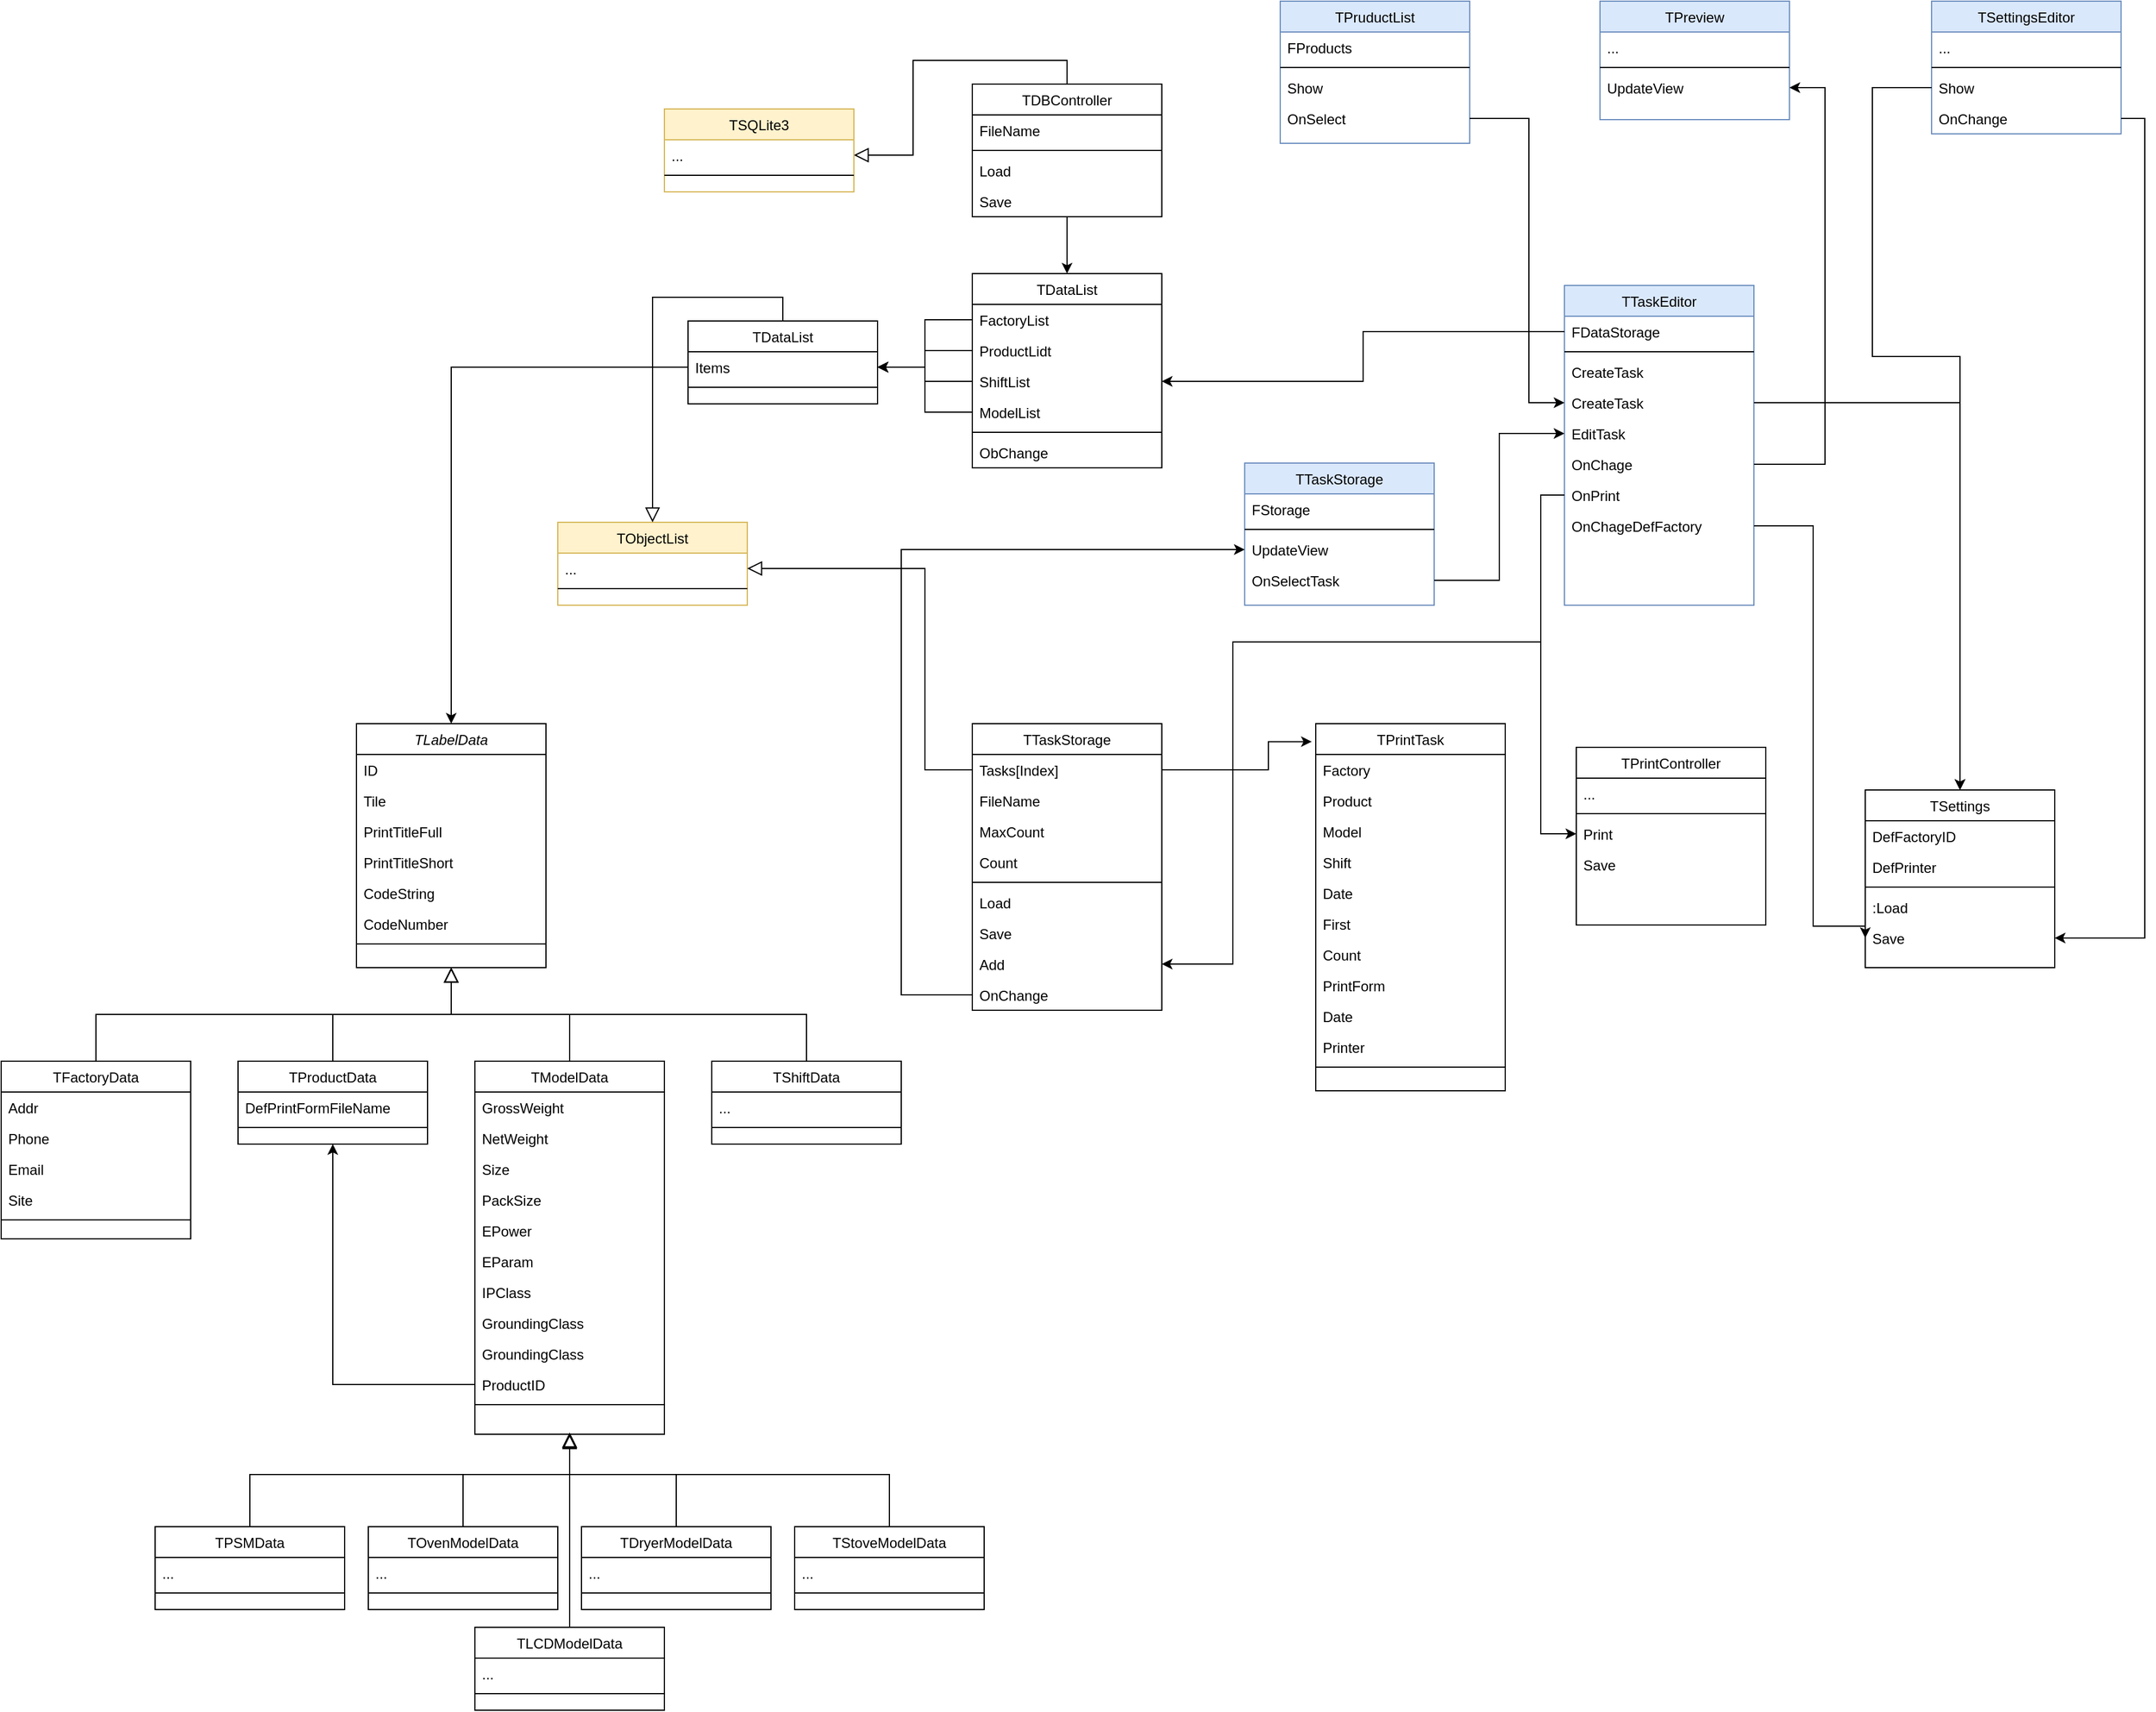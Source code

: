 <mxfile version="24.7.7">
  <diagram id="C5RBs43oDa-KdzZeNtuy" name="Page-1">
    <mxGraphModel dx="913" dy="1623" grid="1" gridSize="10" guides="1" tooltips="1" connect="1" arrows="1" fold="1" page="1" pageScale="1" pageWidth="827" pageHeight="1169" math="0" shadow="0">
      <root>
        <mxCell id="WIyWlLk6GJQsqaUBKTNV-0" />
        <mxCell id="WIyWlLk6GJQsqaUBKTNV-1" parent="WIyWlLk6GJQsqaUBKTNV-0" />
        <mxCell id="zkfFHV4jXpPFQw0GAbJ--0" value="TLabelData" style="swimlane;fontStyle=2;align=center;verticalAlign=top;childLayout=stackLayout;horizontal=1;startSize=26;horizontalStack=0;resizeParent=1;resizeLast=0;collapsible=1;marginBottom=0;rounded=0;shadow=0;strokeWidth=1;" parent="WIyWlLk6GJQsqaUBKTNV-1" vertex="1">
          <mxGeometry x="380" y="20" width="160" height="206" as="geometry">
            <mxRectangle x="230" y="140" width="160" height="26" as="alternateBounds" />
          </mxGeometry>
        </mxCell>
        <mxCell id="DwBh5Y-7b3VxlGDsfzJv-62" value="ID" style="text;align=left;verticalAlign=top;spacingLeft=4;spacingRight=4;overflow=hidden;rotatable=0;points=[[0,0.5],[1,0.5]];portConstraint=eastwest;" vertex="1" parent="zkfFHV4jXpPFQw0GAbJ--0">
          <mxGeometry y="26" width="160" height="26" as="geometry" />
        </mxCell>
        <mxCell id="zkfFHV4jXpPFQw0GAbJ--1" value="Tile" style="text;align=left;verticalAlign=top;spacingLeft=4;spacingRight=4;overflow=hidden;rotatable=0;points=[[0,0.5],[1,0.5]];portConstraint=eastwest;" parent="zkfFHV4jXpPFQw0GAbJ--0" vertex="1">
          <mxGeometry y="52" width="160" height="26" as="geometry" />
        </mxCell>
        <mxCell id="zkfFHV4jXpPFQw0GAbJ--2" value="PrintTitleFull" style="text;align=left;verticalAlign=top;spacingLeft=4;spacingRight=4;overflow=hidden;rotatable=0;points=[[0,0.5],[1,0.5]];portConstraint=eastwest;rounded=0;shadow=0;html=0;" parent="zkfFHV4jXpPFQw0GAbJ--0" vertex="1">
          <mxGeometry y="78" width="160" height="26" as="geometry" />
        </mxCell>
        <mxCell id="zkfFHV4jXpPFQw0GAbJ--3" value="PrintTitleShort" style="text;align=left;verticalAlign=top;spacingLeft=4;spacingRight=4;overflow=hidden;rotatable=0;points=[[0,0.5],[1,0.5]];portConstraint=eastwest;rounded=0;shadow=0;html=0;" parent="zkfFHV4jXpPFQw0GAbJ--0" vertex="1">
          <mxGeometry y="104" width="160" height="26" as="geometry" />
        </mxCell>
        <mxCell id="zkfFHV4jXpPFQw0GAbJ--5" value="CodeString" style="text;align=left;verticalAlign=top;spacingLeft=4;spacingRight=4;overflow=hidden;rotatable=0;points=[[0,0.5],[1,0.5]];portConstraint=eastwest;" parent="zkfFHV4jXpPFQw0GAbJ--0" vertex="1">
          <mxGeometry y="130" width="160" height="26" as="geometry" />
        </mxCell>
        <mxCell id="DwBh5Y-7b3VxlGDsfzJv-0" value="CodeNumber" style="text;align=left;verticalAlign=top;spacingLeft=4;spacingRight=4;overflow=hidden;rotatable=0;points=[[0,0.5],[1,0.5]];portConstraint=eastwest;" vertex="1" parent="zkfFHV4jXpPFQw0GAbJ--0">
          <mxGeometry y="156" width="160" height="26" as="geometry" />
        </mxCell>
        <mxCell id="DwBh5Y-7b3VxlGDsfzJv-1" value="" style="line;html=1;strokeWidth=1;align=left;verticalAlign=middle;spacingTop=-1;spacingLeft=3;spacingRight=3;rotatable=0;labelPosition=right;points=[];portConstraint=eastwest;" vertex="1" parent="zkfFHV4jXpPFQw0GAbJ--0">
          <mxGeometry y="182" width="160" height="8" as="geometry" />
        </mxCell>
        <mxCell id="zkfFHV4jXpPFQw0GAbJ--6" value="TFactoryData" style="swimlane;fontStyle=0;align=center;verticalAlign=top;childLayout=stackLayout;horizontal=1;startSize=26;horizontalStack=0;resizeParent=1;resizeLast=0;collapsible=1;marginBottom=0;rounded=0;shadow=0;strokeWidth=1;" parent="WIyWlLk6GJQsqaUBKTNV-1" vertex="1">
          <mxGeometry x="80" y="305" width="160" height="150" as="geometry">
            <mxRectangle x="130" y="380" width="160" height="26" as="alternateBounds" />
          </mxGeometry>
        </mxCell>
        <mxCell id="zkfFHV4jXpPFQw0GAbJ--7" value="Addr" style="text;align=left;verticalAlign=top;spacingLeft=4;spacingRight=4;overflow=hidden;rotatable=0;points=[[0,0.5],[1,0.5]];portConstraint=eastwest;" parent="zkfFHV4jXpPFQw0GAbJ--6" vertex="1">
          <mxGeometry y="26" width="160" height="26" as="geometry" />
        </mxCell>
        <mxCell id="zkfFHV4jXpPFQw0GAbJ--8" value="Phone" style="text;align=left;verticalAlign=top;spacingLeft=4;spacingRight=4;overflow=hidden;rotatable=0;points=[[0,0.5],[1,0.5]];portConstraint=eastwest;rounded=0;shadow=0;html=0;" parent="zkfFHV4jXpPFQw0GAbJ--6" vertex="1">
          <mxGeometry y="52" width="160" height="26" as="geometry" />
        </mxCell>
        <mxCell id="DwBh5Y-7b3VxlGDsfzJv-9" value="Email" style="text;align=left;verticalAlign=top;spacingLeft=4;spacingRight=4;overflow=hidden;rotatable=0;points=[[0,0.5],[1,0.5]];portConstraint=eastwest;rounded=0;shadow=0;html=0;" vertex="1" parent="zkfFHV4jXpPFQw0GAbJ--6">
          <mxGeometry y="78" width="160" height="26" as="geometry" />
        </mxCell>
        <mxCell id="DwBh5Y-7b3VxlGDsfzJv-10" value="Site" style="text;align=left;verticalAlign=top;spacingLeft=4;spacingRight=4;overflow=hidden;rotatable=0;points=[[0,0.5],[1,0.5]];portConstraint=eastwest;rounded=0;shadow=0;html=0;" vertex="1" parent="zkfFHV4jXpPFQw0GAbJ--6">
          <mxGeometry y="104" width="160" height="26" as="geometry" />
        </mxCell>
        <mxCell id="zkfFHV4jXpPFQw0GAbJ--9" value="" style="line;html=1;strokeWidth=1;align=left;verticalAlign=middle;spacingTop=-1;spacingLeft=3;spacingRight=3;rotatable=0;labelPosition=right;points=[];portConstraint=eastwest;" parent="zkfFHV4jXpPFQw0GAbJ--6" vertex="1">
          <mxGeometry y="130" width="160" height="8" as="geometry" />
        </mxCell>
        <mxCell id="zkfFHV4jXpPFQw0GAbJ--12" value="" style="endArrow=block;endSize=10;endFill=0;shadow=0;strokeWidth=1;rounded=0;curved=0;edgeStyle=elbowEdgeStyle;elbow=vertical;" parent="WIyWlLk6GJQsqaUBKTNV-1" source="zkfFHV4jXpPFQw0GAbJ--6" target="zkfFHV4jXpPFQw0GAbJ--0" edge="1">
          <mxGeometry width="160" relative="1" as="geometry">
            <mxPoint x="160" y="148" as="sourcePoint" />
            <mxPoint x="160" y="148" as="targetPoint" />
          </mxGeometry>
        </mxCell>
        <mxCell id="zkfFHV4jXpPFQw0GAbJ--13" value="TModelData" style="swimlane;fontStyle=0;align=center;verticalAlign=top;childLayout=stackLayout;horizontal=1;startSize=26;horizontalStack=0;resizeParent=1;resizeLast=0;collapsible=1;marginBottom=0;rounded=0;shadow=0;strokeWidth=1;" parent="WIyWlLk6GJQsqaUBKTNV-1" vertex="1">
          <mxGeometry x="480" y="305" width="160" height="315" as="geometry">
            <mxRectangle x="340" y="380" width="170" height="26" as="alternateBounds" />
          </mxGeometry>
        </mxCell>
        <mxCell id="DwBh5Y-7b3VxlGDsfzJv-20" value="GrossWeight" style="text;align=left;verticalAlign=top;spacingLeft=4;spacingRight=4;overflow=hidden;rotatable=0;points=[[0,0.5],[1,0.5]];portConstraint=eastwest;" vertex="1" parent="zkfFHV4jXpPFQw0GAbJ--13">
          <mxGeometry y="26" width="160" height="26" as="geometry" />
        </mxCell>
        <mxCell id="zkfFHV4jXpPFQw0GAbJ--14" value="NetWeight" style="text;align=left;verticalAlign=top;spacingLeft=4;spacingRight=4;overflow=hidden;rotatable=0;points=[[0,0.5],[1,0.5]];portConstraint=eastwest;" parent="zkfFHV4jXpPFQw0GAbJ--13" vertex="1">
          <mxGeometry y="52" width="160" height="26" as="geometry" />
        </mxCell>
        <mxCell id="DwBh5Y-7b3VxlGDsfzJv-19" value="Size" style="text;align=left;verticalAlign=top;spacingLeft=4;spacingRight=4;overflow=hidden;rotatable=0;points=[[0,0.5],[1,0.5]];portConstraint=eastwest;" vertex="1" parent="zkfFHV4jXpPFQw0GAbJ--13">
          <mxGeometry y="78" width="160" height="26" as="geometry" />
        </mxCell>
        <mxCell id="DwBh5Y-7b3VxlGDsfzJv-18" value="PackSize" style="text;align=left;verticalAlign=top;spacingLeft=4;spacingRight=4;overflow=hidden;rotatable=0;points=[[0,0.5],[1,0.5]];portConstraint=eastwest;" vertex="1" parent="zkfFHV4jXpPFQw0GAbJ--13">
          <mxGeometry y="104" width="160" height="26" as="geometry" />
        </mxCell>
        <mxCell id="DwBh5Y-7b3VxlGDsfzJv-16" value="EPower" style="text;align=left;verticalAlign=top;spacingLeft=4;spacingRight=4;overflow=hidden;rotatable=0;points=[[0,0.5],[1,0.5]];portConstraint=eastwest;" vertex="1" parent="zkfFHV4jXpPFQw0GAbJ--13">
          <mxGeometry y="130" width="160" height="26" as="geometry" />
        </mxCell>
        <mxCell id="DwBh5Y-7b3VxlGDsfzJv-17" value="EParam" style="text;align=left;verticalAlign=top;spacingLeft=4;spacingRight=4;overflow=hidden;rotatable=0;points=[[0,0.5],[1,0.5]];portConstraint=eastwest;" vertex="1" parent="zkfFHV4jXpPFQw0GAbJ--13">
          <mxGeometry y="156" width="160" height="26" as="geometry" />
        </mxCell>
        <mxCell id="DwBh5Y-7b3VxlGDsfzJv-21" value="IPClass" style="text;align=left;verticalAlign=top;spacingLeft=4;spacingRight=4;overflow=hidden;rotatable=0;points=[[0,0.5],[1,0.5]];portConstraint=eastwest;" vertex="1" parent="zkfFHV4jXpPFQw0GAbJ--13">
          <mxGeometry y="182" width="160" height="26" as="geometry" />
        </mxCell>
        <mxCell id="DwBh5Y-7b3VxlGDsfzJv-15" value="GroundingClass" style="text;align=left;verticalAlign=top;spacingLeft=4;spacingRight=4;overflow=hidden;rotatable=0;points=[[0,0.5],[1,0.5]];portConstraint=eastwest;" vertex="1" parent="zkfFHV4jXpPFQw0GAbJ--13">
          <mxGeometry y="208" width="160" height="26" as="geometry" />
        </mxCell>
        <mxCell id="DwBh5Y-7b3VxlGDsfzJv-61" value="GroundingClass" style="text;align=left;verticalAlign=top;spacingLeft=4;spacingRight=4;overflow=hidden;rotatable=0;points=[[0,0.5],[1,0.5]];portConstraint=eastwest;" vertex="1" parent="zkfFHV4jXpPFQw0GAbJ--13">
          <mxGeometry y="234" width="160" height="26" as="geometry" />
        </mxCell>
        <mxCell id="DwBh5Y-7b3VxlGDsfzJv-22" value="ProductID" style="text;align=left;verticalAlign=top;spacingLeft=4;spacingRight=4;overflow=hidden;rotatable=0;points=[[0,0.5],[1,0.5]];portConstraint=eastwest;" vertex="1" parent="zkfFHV4jXpPFQw0GAbJ--13">
          <mxGeometry y="260" width="160" height="26" as="geometry" />
        </mxCell>
        <mxCell id="zkfFHV4jXpPFQw0GAbJ--15" value="" style="line;html=1;strokeWidth=1;align=left;verticalAlign=middle;spacingTop=-1;spacingLeft=3;spacingRight=3;rotatable=0;labelPosition=right;points=[];portConstraint=eastwest;" parent="zkfFHV4jXpPFQw0GAbJ--13" vertex="1">
          <mxGeometry y="286" width="160" height="8" as="geometry" />
        </mxCell>
        <mxCell id="zkfFHV4jXpPFQw0GAbJ--16" value="" style="endArrow=block;endSize=10;endFill=0;shadow=0;strokeWidth=1;rounded=0;curved=0;edgeStyle=elbowEdgeStyle;elbow=vertical;" parent="WIyWlLk6GJQsqaUBKTNV-1" source="zkfFHV4jXpPFQw0GAbJ--13" target="zkfFHV4jXpPFQw0GAbJ--0" edge="1">
          <mxGeometry width="160" relative="1" as="geometry">
            <mxPoint x="170" y="318" as="sourcePoint" />
            <mxPoint x="270" y="216" as="targetPoint" />
          </mxGeometry>
        </mxCell>
        <mxCell id="DwBh5Y-7b3VxlGDsfzJv-12" value="TProductData" style="swimlane;fontStyle=0;align=center;verticalAlign=top;childLayout=stackLayout;horizontal=1;startSize=26;horizontalStack=0;resizeParent=1;resizeLast=0;collapsible=1;marginBottom=0;rounded=0;shadow=0;strokeWidth=1;" vertex="1" parent="WIyWlLk6GJQsqaUBKTNV-1">
          <mxGeometry x="280" y="305" width="160" height="70" as="geometry">
            <mxRectangle x="340" y="380" width="170" height="26" as="alternateBounds" />
          </mxGeometry>
        </mxCell>
        <mxCell id="DwBh5Y-7b3VxlGDsfzJv-13" value="DefPrintFormFileName" style="text;align=left;verticalAlign=top;spacingLeft=4;spacingRight=4;overflow=hidden;rotatable=0;points=[[0,0.5],[1,0.5]];portConstraint=eastwest;" vertex="1" parent="DwBh5Y-7b3VxlGDsfzJv-12">
          <mxGeometry y="26" width="160" height="26" as="geometry" />
        </mxCell>
        <mxCell id="DwBh5Y-7b3VxlGDsfzJv-14" value="" style="line;html=1;strokeWidth=1;align=left;verticalAlign=middle;spacingTop=-1;spacingLeft=3;spacingRight=3;rotatable=0;labelPosition=right;points=[];portConstraint=eastwest;" vertex="1" parent="DwBh5Y-7b3VxlGDsfzJv-12">
          <mxGeometry y="52" width="160" height="8" as="geometry" />
        </mxCell>
        <mxCell id="DwBh5Y-7b3VxlGDsfzJv-24" value="" style="endArrow=block;endSize=10;endFill=0;shadow=0;strokeWidth=1;rounded=0;curved=0;edgeStyle=elbowEdgeStyle;elbow=vertical;exitX=0.5;exitY=0;exitDx=0;exitDy=0;entryX=0.5;entryY=1;entryDx=0;entryDy=0;" edge="1" parent="WIyWlLk6GJQsqaUBKTNV-1" source="DwBh5Y-7b3VxlGDsfzJv-12" target="zkfFHV4jXpPFQw0GAbJ--0">
          <mxGeometry width="160" relative="1" as="geometry">
            <mxPoint x="570" y="315" as="sourcePoint" />
            <mxPoint x="320" y="215" as="targetPoint" />
          </mxGeometry>
        </mxCell>
        <mxCell id="DwBh5Y-7b3VxlGDsfzJv-25" value="TShiftData" style="swimlane;fontStyle=0;align=center;verticalAlign=top;childLayout=stackLayout;horizontal=1;startSize=26;horizontalStack=0;resizeParent=1;resizeLast=0;collapsible=1;marginBottom=0;rounded=0;shadow=0;strokeWidth=1;" vertex="1" parent="WIyWlLk6GJQsqaUBKTNV-1">
          <mxGeometry x="680" y="305" width="160" height="70" as="geometry">
            <mxRectangle x="340" y="380" width="170" height="26" as="alternateBounds" />
          </mxGeometry>
        </mxCell>
        <mxCell id="DwBh5Y-7b3VxlGDsfzJv-26" value="..." style="text;align=left;verticalAlign=top;spacingLeft=4;spacingRight=4;overflow=hidden;rotatable=0;points=[[0,0.5],[1,0.5]];portConstraint=eastwest;" vertex="1" parent="DwBh5Y-7b3VxlGDsfzJv-25">
          <mxGeometry y="26" width="160" height="26" as="geometry" />
        </mxCell>
        <mxCell id="DwBh5Y-7b3VxlGDsfzJv-27" value="" style="line;html=1;strokeWidth=1;align=left;verticalAlign=middle;spacingTop=-1;spacingLeft=3;spacingRight=3;rotatable=0;labelPosition=right;points=[];portConstraint=eastwest;" vertex="1" parent="DwBh5Y-7b3VxlGDsfzJv-25">
          <mxGeometry y="52" width="160" height="8" as="geometry" />
        </mxCell>
        <mxCell id="DwBh5Y-7b3VxlGDsfzJv-28" value="" style="endArrow=block;endSize=10;endFill=0;shadow=0;strokeWidth=1;rounded=0;curved=0;edgeStyle=elbowEdgeStyle;elbow=vertical;exitX=0.5;exitY=0;exitDx=0;exitDy=0;entryX=0.5;entryY=1;entryDx=0;entryDy=0;" edge="1" parent="WIyWlLk6GJQsqaUBKTNV-1" source="DwBh5Y-7b3VxlGDsfzJv-25" target="zkfFHV4jXpPFQw0GAbJ--0">
          <mxGeometry width="160" relative="1" as="geometry">
            <mxPoint x="970" y="315" as="sourcePoint" />
            <mxPoint x="320" y="225" as="targetPoint" />
          </mxGeometry>
        </mxCell>
        <mxCell id="DwBh5Y-7b3VxlGDsfzJv-29" value="TOvenModelData" style="swimlane;fontStyle=0;align=center;verticalAlign=top;childLayout=stackLayout;horizontal=1;startSize=26;horizontalStack=0;resizeParent=1;resizeLast=0;collapsible=1;marginBottom=0;rounded=0;shadow=0;strokeWidth=1;" vertex="1" parent="WIyWlLk6GJQsqaUBKTNV-1">
          <mxGeometry x="390" y="698" width="160" height="70" as="geometry">
            <mxRectangle x="340" y="380" width="170" height="26" as="alternateBounds" />
          </mxGeometry>
        </mxCell>
        <mxCell id="DwBh5Y-7b3VxlGDsfzJv-30" value="..." style="text;align=left;verticalAlign=top;spacingLeft=4;spacingRight=4;overflow=hidden;rotatable=0;points=[[0,0.5],[1,0.5]];portConstraint=eastwest;" vertex="1" parent="DwBh5Y-7b3VxlGDsfzJv-29">
          <mxGeometry y="26" width="160" height="26" as="geometry" />
        </mxCell>
        <mxCell id="DwBh5Y-7b3VxlGDsfzJv-31" value="" style="line;html=1;strokeWidth=1;align=left;verticalAlign=middle;spacingTop=-1;spacingLeft=3;spacingRight=3;rotatable=0;labelPosition=right;points=[];portConstraint=eastwest;" vertex="1" parent="DwBh5Y-7b3VxlGDsfzJv-29">
          <mxGeometry y="52" width="160" height="8" as="geometry" />
        </mxCell>
        <mxCell id="DwBh5Y-7b3VxlGDsfzJv-32" value="" style="endArrow=block;endSize=10;endFill=0;shadow=0;strokeWidth=1;rounded=0;curved=0;edgeStyle=elbowEdgeStyle;elbow=vertical;exitX=0.5;exitY=0;exitDx=0;exitDy=0;entryX=0.5;entryY=1;entryDx=0;entryDy=0;" edge="1" parent="WIyWlLk6GJQsqaUBKTNV-1" source="DwBh5Y-7b3VxlGDsfzJv-29">
          <mxGeometry width="160" relative="1" as="geometry">
            <mxPoint x="670" y="708" as="sourcePoint" />
            <mxPoint x="560" y="619" as="targetPoint" />
            <Array as="points">
              <mxPoint x="520" y="654" />
            </Array>
          </mxGeometry>
        </mxCell>
        <mxCell id="DwBh5Y-7b3VxlGDsfzJv-33" value="TDryerModelData" style="swimlane;fontStyle=0;align=center;verticalAlign=top;childLayout=stackLayout;horizontal=1;startSize=26;horizontalStack=0;resizeParent=1;resizeLast=0;collapsible=1;marginBottom=0;rounded=0;shadow=0;strokeWidth=1;" vertex="1" parent="WIyWlLk6GJQsqaUBKTNV-1">
          <mxGeometry x="570" y="698" width="160" height="70" as="geometry">
            <mxRectangle x="340" y="380" width="170" height="26" as="alternateBounds" />
          </mxGeometry>
        </mxCell>
        <mxCell id="DwBh5Y-7b3VxlGDsfzJv-34" value="..." style="text;align=left;verticalAlign=top;spacingLeft=4;spacingRight=4;overflow=hidden;rotatable=0;points=[[0,0.5],[1,0.5]];portConstraint=eastwest;" vertex="1" parent="DwBh5Y-7b3VxlGDsfzJv-33">
          <mxGeometry y="26" width="160" height="26" as="geometry" />
        </mxCell>
        <mxCell id="DwBh5Y-7b3VxlGDsfzJv-35" value="" style="line;html=1;strokeWidth=1;align=left;verticalAlign=middle;spacingTop=-1;spacingLeft=3;spacingRight=3;rotatable=0;labelPosition=right;points=[];portConstraint=eastwest;" vertex="1" parent="DwBh5Y-7b3VxlGDsfzJv-33">
          <mxGeometry y="52" width="160" height="8" as="geometry" />
        </mxCell>
        <mxCell id="DwBh5Y-7b3VxlGDsfzJv-36" value="" style="endArrow=block;endSize=10;endFill=0;shadow=0;strokeWidth=1;rounded=0;curved=0;edgeStyle=elbowEdgeStyle;elbow=vertical;exitX=0.5;exitY=0;exitDx=0;exitDy=0;entryX=0.5;entryY=1;entryDx=0;entryDy=0;" edge="1" parent="WIyWlLk6GJQsqaUBKTNV-1" source="DwBh5Y-7b3VxlGDsfzJv-33">
          <mxGeometry width="160" relative="1" as="geometry">
            <mxPoint x="670" y="708" as="sourcePoint" />
            <mxPoint x="560" y="619" as="targetPoint" />
            <Array as="points">
              <mxPoint x="600" y="654" />
            </Array>
          </mxGeometry>
        </mxCell>
        <mxCell id="DwBh5Y-7b3VxlGDsfzJv-37" value="TPSMData" style="swimlane;fontStyle=0;align=center;verticalAlign=top;childLayout=stackLayout;horizontal=1;startSize=26;horizontalStack=0;resizeParent=1;resizeLast=0;collapsible=1;marginBottom=0;rounded=0;shadow=0;strokeWidth=1;" vertex="1" parent="WIyWlLk6GJQsqaUBKTNV-1">
          <mxGeometry x="210" y="698" width="160" height="70" as="geometry">
            <mxRectangle x="340" y="380" width="170" height="26" as="alternateBounds" />
          </mxGeometry>
        </mxCell>
        <mxCell id="DwBh5Y-7b3VxlGDsfzJv-38" value="..." style="text;align=left;verticalAlign=top;spacingLeft=4;spacingRight=4;overflow=hidden;rotatable=0;points=[[0,0.5],[1,0.5]];portConstraint=eastwest;" vertex="1" parent="DwBh5Y-7b3VxlGDsfzJv-37">
          <mxGeometry y="26" width="160" height="26" as="geometry" />
        </mxCell>
        <mxCell id="DwBh5Y-7b3VxlGDsfzJv-39" value="" style="line;html=1;strokeWidth=1;align=left;verticalAlign=middle;spacingTop=-1;spacingLeft=3;spacingRight=3;rotatable=0;labelPosition=right;points=[];portConstraint=eastwest;" vertex="1" parent="DwBh5Y-7b3VxlGDsfzJv-37">
          <mxGeometry y="52" width="160" height="8" as="geometry" />
        </mxCell>
        <mxCell id="DwBh5Y-7b3VxlGDsfzJv-40" value="" style="endArrow=block;endSize=10;endFill=0;shadow=0;strokeWidth=1;rounded=0;curved=0;edgeStyle=elbowEdgeStyle;elbow=vertical;exitX=0.5;exitY=0;exitDx=0;exitDy=0;entryX=0.5;entryY=1;entryDx=0;entryDy=0;" edge="1" parent="WIyWlLk6GJQsqaUBKTNV-1" source="DwBh5Y-7b3VxlGDsfzJv-37">
          <mxGeometry width="160" relative="1" as="geometry">
            <mxPoint x="670" y="707.5" as="sourcePoint" />
            <mxPoint x="560" y="618.5" as="targetPoint" />
            <Array as="points">
              <mxPoint x="420" y="654" />
            </Array>
          </mxGeometry>
        </mxCell>
        <mxCell id="DwBh5Y-7b3VxlGDsfzJv-41" value="TStoveModelData" style="swimlane;fontStyle=0;align=center;verticalAlign=top;childLayout=stackLayout;horizontal=1;startSize=26;horizontalStack=0;resizeParent=1;resizeLast=0;collapsible=1;marginBottom=0;rounded=0;shadow=0;strokeWidth=1;" vertex="1" parent="WIyWlLk6GJQsqaUBKTNV-1">
          <mxGeometry x="750" y="698" width="160" height="70" as="geometry">
            <mxRectangle x="340" y="380" width="170" height="26" as="alternateBounds" />
          </mxGeometry>
        </mxCell>
        <mxCell id="DwBh5Y-7b3VxlGDsfzJv-42" value="..." style="text;align=left;verticalAlign=top;spacingLeft=4;spacingRight=4;overflow=hidden;rotatable=0;points=[[0,0.5],[1,0.5]];portConstraint=eastwest;" vertex="1" parent="DwBh5Y-7b3VxlGDsfzJv-41">
          <mxGeometry y="26" width="160" height="26" as="geometry" />
        </mxCell>
        <mxCell id="DwBh5Y-7b3VxlGDsfzJv-43" value="" style="line;html=1;strokeWidth=1;align=left;verticalAlign=middle;spacingTop=-1;spacingLeft=3;spacingRight=3;rotatable=0;labelPosition=right;points=[];portConstraint=eastwest;" vertex="1" parent="DwBh5Y-7b3VxlGDsfzJv-41">
          <mxGeometry y="52" width="160" height="8" as="geometry" />
        </mxCell>
        <mxCell id="DwBh5Y-7b3VxlGDsfzJv-44" value="" style="endArrow=block;endSize=10;endFill=0;shadow=0;strokeWidth=1;rounded=0;curved=0;edgeStyle=elbowEdgeStyle;elbow=vertical;exitX=0.5;exitY=0;exitDx=0;exitDy=0;entryX=0.5;entryY=1;entryDx=0;entryDy=0;" edge="1" parent="WIyWlLk6GJQsqaUBKTNV-1" source="DwBh5Y-7b3VxlGDsfzJv-41">
          <mxGeometry width="160" relative="1" as="geometry">
            <mxPoint x="670" y="708" as="sourcePoint" />
            <mxPoint x="560" y="619" as="targetPoint" />
            <Array as="points">
              <mxPoint x="700" y="654" />
            </Array>
          </mxGeometry>
        </mxCell>
        <mxCell id="DwBh5Y-7b3VxlGDsfzJv-57" value="TLCDModelData" style="swimlane;fontStyle=0;align=center;verticalAlign=top;childLayout=stackLayout;horizontal=1;startSize=26;horizontalStack=0;resizeParent=1;resizeLast=0;collapsible=1;marginBottom=0;rounded=0;shadow=0;strokeWidth=1;" vertex="1" parent="WIyWlLk6GJQsqaUBKTNV-1">
          <mxGeometry x="480" y="783" width="160" height="70" as="geometry">
            <mxRectangle x="340" y="380" width="170" height="26" as="alternateBounds" />
          </mxGeometry>
        </mxCell>
        <mxCell id="DwBh5Y-7b3VxlGDsfzJv-58" value="..." style="text;align=left;verticalAlign=top;spacingLeft=4;spacingRight=4;overflow=hidden;rotatable=0;points=[[0,0.5],[1,0.5]];portConstraint=eastwest;" vertex="1" parent="DwBh5Y-7b3VxlGDsfzJv-57">
          <mxGeometry y="26" width="160" height="26" as="geometry" />
        </mxCell>
        <mxCell id="DwBh5Y-7b3VxlGDsfzJv-59" value="" style="line;html=1;strokeWidth=1;align=left;verticalAlign=middle;spacingTop=-1;spacingLeft=3;spacingRight=3;rotatable=0;labelPosition=right;points=[];portConstraint=eastwest;" vertex="1" parent="DwBh5Y-7b3VxlGDsfzJv-57">
          <mxGeometry y="52" width="160" height="8" as="geometry" />
        </mxCell>
        <mxCell id="DwBh5Y-7b3VxlGDsfzJv-60" value="" style="endArrow=block;endSize=10;endFill=0;shadow=0;strokeWidth=1;rounded=0;curved=0;edgeStyle=elbowEdgeStyle;elbow=vertical;exitX=0.5;exitY=0;exitDx=0;exitDy=0;" edge="1" parent="WIyWlLk6GJQsqaUBKTNV-1" source="DwBh5Y-7b3VxlGDsfzJv-57">
          <mxGeometry width="160" relative="1" as="geometry">
            <mxPoint x="770" y="793" as="sourcePoint" />
            <mxPoint x="560" y="620" as="targetPoint" />
          </mxGeometry>
        </mxCell>
        <mxCell id="DwBh5Y-7b3VxlGDsfzJv-64" style="edgeStyle=orthogonalEdgeStyle;rounded=0;orthogonalLoop=1;jettySize=auto;html=1;exitX=0;exitY=0.5;exitDx=0;exitDy=0;entryX=0.5;entryY=1;entryDx=0;entryDy=0;" edge="1" parent="WIyWlLk6GJQsqaUBKTNV-1" source="DwBh5Y-7b3VxlGDsfzJv-22" target="DwBh5Y-7b3VxlGDsfzJv-12">
          <mxGeometry relative="1" as="geometry" />
        </mxCell>
        <mxCell id="DwBh5Y-7b3VxlGDsfzJv-71" value="TTaskStorage" style="swimlane;fontStyle=0;align=center;verticalAlign=top;childLayout=stackLayout;horizontal=1;startSize=26;horizontalStack=0;resizeParent=1;resizeLast=0;collapsible=1;marginBottom=0;rounded=0;shadow=0;strokeWidth=1;" vertex="1" parent="WIyWlLk6GJQsqaUBKTNV-1">
          <mxGeometry x="900" y="20" width="160" height="242" as="geometry">
            <mxRectangle x="230" y="140" width="160" height="26" as="alternateBounds" />
          </mxGeometry>
        </mxCell>
        <mxCell id="DwBh5Y-7b3VxlGDsfzJv-72" value="Tasks[Index]" style="text;align=left;verticalAlign=top;spacingLeft=4;spacingRight=4;overflow=hidden;rotatable=0;points=[[0,0.5],[1,0.5]];portConstraint=eastwest;" vertex="1" parent="DwBh5Y-7b3VxlGDsfzJv-71">
          <mxGeometry y="26" width="160" height="26" as="geometry" />
        </mxCell>
        <mxCell id="DwBh5Y-7b3VxlGDsfzJv-73" value="FileName" style="text;align=left;verticalAlign=top;spacingLeft=4;spacingRight=4;overflow=hidden;rotatable=0;points=[[0,0.5],[1,0.5]];portConstraint=eastwest;" vertex="1" parent="DwBh5Y-7b3VxlGDsfzJv-71">
          <mxGeometry y="52" width="160" height="26" as="geometry" />
        </mxCell>
        <mxCell id="DwBh5Y-7b3VxlGDsfzJv-81" value="MaxCount" style="text;align=left;verticalAlign=top;spacingLeft=4;spacingRight=4;overflow=hidden;rotatable=0;points=[[0,0.5],[1,0.5]];portConstraint=eastwest;" vertex="1" parent="DwBh5Y-7b3VxlGDsfzJv-71">
          <mxGeometry y="78" width="160" height="26" as="geometry" />
        </mxCell>
        <mxCell id="DwBh5Y-7b3VxlGDsfzJv-82" value="Count" style="text;align=left;verticalAlign=top;spacingLeft=4;spacingRight=4;overflow=hidden;rotatable=0;points=[[0,0.5],[1,0.5]];portConstraint=eastwest;" vertex="1" parent="DwBh5Y-7b3VxlGDsfzJv-71">
          <mxGeometry y="104" width="160" height="26" as="geometry" />
        </mxCell>
        <mxCell id="DwBh5Y-7b3VxlGDsfzJv-78" value="" style="line;html=1;strokeWidth=1;align=left;verticalAlign=middle;spacingTop=-1;spacingLeft=3;spacingRight=3;rotatable=0;labelPosition=right;points=[];portConstraint=eastwest;" vertex="1" parent="DwBh5Y-7b3VxlGDsfzJv-71">
          <mxGeometry y="130" width="160" height="8" as="geometry" />
        </mxCell>
        <mxCell id="DwBh5Y-7b3VxlGDsfzJv-75" value="Load" style="text;align=left;verticalAlign=top;spacingLeft=4;spacingRight=4;overflow=hidden;rotatable=0;points=[[0,0.5],[1,0.5]];portConstraint=eastwest;rounded=0;shadow=0;html=0;" vertex="1" parent="DwBh5Y-7b3VxlGDsfzJv-71">
          <mxGeometry y="138" width="160" height="26" as="geometry" />
        </mxCell>
        <mxCell id="DwBh5Y-7b3VxlGDsfzJv-77" value="Save" style="text;align=left;verticalAlign=top;spacingLeft=4;spacingRight=4;overflow=hidden;rotatable=0;points=[[0,0.5],[1,0.5]];portConstraint=eastwest;" vertex="1" parent="DwBh5Y-7b3VxlGDsfzJv-71">
          <mxGeometry y="164" width="160" height="26" as="geometry" />
        </mxCell>
        <mxCell id="DwBh5Y-7b3VxlGDsfzJv-76" value="Add" style="text;align=left;verticalAlign=top;spacingLeft=4;spacingRight=4;overflow=hidden;rotatable=0;points=[[0,0.5],[1,0.5]];portConstraint=eastwest;" vertex="1" parent="DwBh5Y-7b3VxlGDsfzJv-71">
          <mxGeometry y="190" width="160" height="26" as="geometry" />
        </mxCell>
        <mxCell id="DwBh5Y-7b3VxlGDsfzJv-106" value="OnChange" style="text;align=left;verticalAlign=top;spacingLeft=4;spacingRight=4;overflow=hidden;rotatable=0;points=[[0,0.5],[1,0.5]];portConstraint=eastwest;" vertex="1" parent="DwBh5Y-7b3VxlGDsfzJv-71">
          <mxGeometry y="216" width="160" height="26" as="geometry" />
        </mxCell>
        <mxCell id="DwBh5Y-7b3VxlGDsfzJv-83" value="TPrintTask" style="swimlane;fontStyle=0;align=center;verticalAlign=top;childLayout=stackLayout;horizontal=1;startSize=26;horizontalStack=0;resizeParent=1;resizeLast=0;collapsible=1;marginBottom=0;rounded=0;shadow=0;strokeWidth=1;" vertex="1" parent="WIyWlLk6GJQsqaUBKTNV-1">
          <mxGeometry x="1190" y="20" width="160" height="310" as="geometry">
            <mxRectangle x="230" y="140" width="160" height="26" as="alternateBounds" />
          </mxGeometry>
        </mxCell>
        <mxCell id="DwBh5Y-7b3VxlGDsfzJv-85" value="Factory" style="text;align=left;verticalAlign=top;spacingLeft=4;spacingRight=4;overflow=hidden;rotatable=0;points=[[0,0.5],[1,0.5]];portConstraint=eastwest;" vertex="1" parent="DwBh5Y-7b3VxlGDsfzJv-83">
          <mxGeometry y="26" width="160" height="26" as="geometry" />
        </mxCell>
        <mxCell id="DwBh5Y-7b3VxlGDsfzJv-86" value="Product" style="text;align=left;verticalAlign=top;spacingLeft=4;spacingRight=4;overflow=hidden;rotatable=0;points=[[0,0.5],[1,0.5]];portConstraint=eastwest;rounded=0;shadow=0;html=0;" vertex="1" parent="DwBh5Y-7b3VxlGDsfzJv-83">
          <mxGeometry y="52" width="160" height="26" as="geometry" />
        </mxCell>
        <mxCell id="DwBh5Y-7b3VxlGDsfzJv-87" value="Model" style="text;align=left;verticalAlign=top;spacingLeft=4;spacingRight=4;overflow=hidden;rotatable=0;points=[[0,0.5],[1,0.5]];portConstraint=eastwest;rounded=0;shadow=0;html=0;" vertex="1" parent="DwBh5Y-7b3VxlGDsfzJv-83">
          <mxGeometry y="78" width="160" height="26" as="geometry" />
        </mxCell>
        <mxCell id="DwBh5Y-7b3VxlGDsfzJv-88" value="Shift" style="text;align=left;verticalAlign=top;spacingLeft=4;spacingRight=4;overflow=hidden;rotatable=0;points=[[0,0.5],[1,0.5]];portConstraint=eastwest;" vertex="1" parent="DwBh5Y-7b3VxlGDsfzJv-83">
          <mxGeometry y="104" width="160" height="26" as="geometry" />
        </mxCell>
        <mxCell id="DwBh5Y-7b3VxlGDsfzJv-89" value="Date" style="text;align=left;verticalAlign=top;spacingLeft=4;spacingRight=4;overflow=hidden;rotatable=0;points=[[0,0.5],[1,0.5]];portConstraint=eastwest;" vertex="1" parent="DwBh5Y-7b3VxlGDsfzJv-83">
          <mxGeometry y="130" width="160" height="26" as="geometry" />
        </mxCell>
        <mxCell id="DwBh5Y-7b3VxlGDsfzJv-90" value="First" style="text;align=left;verticalAlign=top;spacingLeft=4;spacingRight=4;overflow=hidden;rotatable=0;points=[[0,0.5],[1,0.5]];portConstraint=eastwest;" vertex="1" parent="DwBh5Y-7b3VxlGDsfzJv-83">
          <mxGeometry y="156" width="160" height="26" as="geometry" />
        </mxCell>
        <mxCell id="DwBh5Y-7b3VxlGDsfzJv-91" value="Count" style="text;align=left;verticalAlign=top;spacingLeft=4;spacingRight=4;overflow=hidden;rotatable=0;points=[[0,0.5],[1,0.5]];portConstraint=eastwest;" vertex="1" parent="DwBh5Y-7b3VxlGDsfzJv-83">
          <mxGeometry y="182" width="160" height="26" as="geometry" />
        </mxCell>
        <mxCell id="DwBh5Y-7b3VxlGDsfzJv-92" value="PrintForm" style="text;align=left;verticalAlign=top;spacingLeft=4;spacingRight=4;overflow=hidden;rotatable=0;points=[[0,0.5],[1,0.5]];portConstraint=eastwest;" vertex="1" parent="DwBh5Y-7b3VxlGDsfzJv-83">
          <mxGeometry y="208" width="160" height="26" as="geometry" />
        </mxCell>
        <mxCell id="DwBh5Y-7b3VxlGDsfzJv-93" value="Date" style="text;align=left;verticalAlign=top;spacingLeft=4;spacingRight=4;overflow=hidden;rotatable=0;points=[[0,0.5],[1,0.5]];portConstraint=eastwest;" vertex="1" parent="DwBh5Y-7b3VxlGDsfzJv-83">
          <mxGeometry y="234" width="160" height="26" as="geometry" />
        </mxCell>
        <mxCell id="DwBh5Y-7b3VxlGDsfzJv-208" value="Printer" style="text;align=left;verticalAlign=top;spacingLeft=4;spacingRight=4;overflow=hidden;rotatable=0;points=[[0,0.5],[1,0.5]];portConstraint=eastwest;" vertex="1" parent="DwBh5Y-7b3VxlGDsfzJv-83">
          <mxGeometry y="260" width="160" height="26" as="geometry" />
        </mxCell>
        <mxCell id="DwBh5Y-7b3VxlGDsfzJv-94" value="" style="line;html=1;strokeWidth=1;align=left;verticalAlign=middle;spacingTop=-1;spacingLeft=3;spacingRight=3;rotatable=0;labelPosition=right;points=[];portConstraint=eastwest;" vertex="1" parent="DwBh5Y-7b3VxlGDsfzJv-83">
          <mxGeometry y="286" width="160" height="8" as="geometry" />
        </mxCell>
        <mxCell id="DwBh5Y-7b3VxlGDsfzJv-95" style="edgeStyle=orthogonalEdgeStyle;rounded=0;orthogonalLoop=1;jettySize=auto;html=1;exitX=1;exitY=0.5;exitDx=0;exitDy=0;entryX=-0.021;entryY=0.049;entryDx=0;entryDy=0;entryPerimeter=0;" edge="1" parent="WIyWlLk6GJQsqaUBKTNV-1" source="DwBh5Y-7b3VxlGDsfzJv-72" target="DwBh5Y-7b3VxlGDsfzJv-83">
          <mxGeometry relative="1" as="geometry">
            <Array as="points">
              <mxPoint x="1150" y="59" />
              <mxPoint x="1150" y="35" />
            </Array>
          </mxGeometry>
        </mxCell>
        <mxCell id="DwBh5Y-7b3VxlGDsfzJv-96" value="TTaskStorage" style="swimlane;fontStyle=0;align=center;verticalAlign=top;childLayout=stackLayout;horizontal=1;startSize=26;horizontalStack=0;resizeParent=1;resizeLast=0;collapsible=1;marginBottom=0;rounded=0;shadow=0;strokeWidth=1;fillColor=#dae8fc;strokeColor=#6c8ebf;" vertex="1" parent="WIyWlLk6GJQsqaUBKTNV-1">
          <mxGeometry x="1130" y="-200" width="160" height="120" as="geometry">
            <mxRectangle x="230" y="140" width="160" height="26" as="alternateBounds" />
          </mxGeometry>
        </mxCell>
        <mxCell id="DwBh5Y-7b3VxlGDsfzJv-97" value="FStorage" style="text;align=left;verticalAlign=top;spacingLeft=4;spacingRight=4;overflow=hidden;rotatable=0;points=[[0,0.5],[1,0.5]];portConstraint=eastwest;" vertex="1" parent="DwBh5Y-7b3VxlGDsfzJv-96">
          <mxGeometry y="26" width="160" height="26" as="geometry" />
        </mxCell>
        <mxCell id="DwBh5Y-7b3VxlGDsfzJv-101" value="" style="line;html=1;strokeWidth=1;align=left;verticalAlign=middle;spacingTop=-1;spacingLeft=3;spacingRight=3;rotatable=0;labelPosition=right;points=[];portConstraint=eastwest;" vertex="1" parent="DwBh5Y-7b3VxlGDsfzJv-96">
          <mxGeometry y="52" width="160" height="8" as="geometry" />
        </mxCell>
        <mxCell id="DwBh5Y-7b3VxlGDsfzJv-102" value="UpdateView" style="text;align=left;verticalAlign=top;spacingLeft=4;spacingRight=4;overflow=hidden;rotatable=0;points=[[0,0.5],[1,0.5]];portConstraint=eastwest;rounded=0;shadow=0;html=0;" vertex="1" parent="DwBh5Y-7b3VxlGDsfzJv-96">
          <mxGeometry y="60" width="160" height="26" as="geometry" />
        </mxCell>
        <mxCell id="DwBh5Y-7b3VxlGDsfzJv-103" value="OnSelectTask" style="text;align=left;verticalAlign=top;spacingLeft=4;spacingRight=4;overflow=hidden;rotatable=0;points=[[0,0.5],[1,0.5]];portConstraint=eastwest;" vertex="1" parent="DwBh5Y-7b3VxlGDsfzJv-96">
          <mxGeometry y="86" width="160" height="26" as="geometry" />
        </mxCell>
        <mxCell id="DwBh5Y-7b3VxlGDsfzJv-107" style="edgeStyle=orthogonalEdgeStyle;rounded=0;orthogonalLoop=1;jettySize=auto;html=1;exitX=0;exitY=0.5;exitDx=0;exitDy=0;entryX=0;entryY=0.5;entryDx=0;entryDy=0;" edge="1" parent="WIyWlLk6GJQsqaUBKTNV-1" source="DwBh5Y-7b3VxlGDsfzJv-106" target="DwBh5Y-7b3VxlGDsfzJv-102">
          <mxGeometry relative="1" as="geometry">
            <mxPoint x="1090" y="-280" as="targetPoint" />
            <Array as="points">
              <mxPoint x="840" y="249" />
              <mxPoint x="840" y="-127" />
            </Array>
          </mxGeometry>
        </mxCell>
        <mxCell id="DwBh5Y-7b3VxlGDsfzJv-108" value="TTaskEditor" style="swimlane;fontStyle=0;align=center;verticalAlign=top;childLayout=stackLayout;horizontal=1;startSize=26;horizontalStack=0;resizeParent=1;resizeLast=0;collapsible=1;marginBottom=0;rounded=0;shadow=0;strokeWidth=1;fillColor=#dae8fc;strokeColor=#6c8ebf;" vertex="1" parent="WIyWlLk6GJQsqaUBKTNV-1">
          <mxGeometry x="1400" y="-350" width="160" height="270" as="geometry">
            <mxRectangle x="230" y="140" width="160" height="26" as="alternateBounds" />
          </mxGeometry>
        </mxCell>
        <mxCell id="DwBh5Y-7b3VxlGDsfzJv-168" value="FDataStorage" style="text;align=left;verticalAlign=top;spacingLeft=4;spacingRight=4;overflow=hidden;rotatable=0;points=[[0,0.5],[1,0.5]];portConstraint=eastwest;" vertex="1" parent="DwBh5Y-7b3VxlGDsfzJv-108">
          <mxGeometry y="26" width="160" height="26" as="geometry" />
        </mxCell>
        <mxCell id="DwBh5Y-7b3VxlGDsfzJv-110" value="" style="line;html=1;strokeWidth=1;align=left;verticalAlign=middle;spacingTop=-1;spacingLeft=3;spacingRight=3;rotatable=0;labelPosition=right;points=[];portConstraint=eastwest;" vertex="1" parent="DwBh5Y-7b3VxlGDsfzJv-108">
          <mxGeometry y="52" width="160" height="8" as="geometry" />
        </mxCell>
        <mxCell id="DwBh5Y-7b3VxlGDsfzJv-200" value="CreateTask" style="text;align=left;verticalAlign=top;spacingLeft=4;spacingRight=4;overflow=hidden;rotatable=0;points=[[0,0.5],[1,0.5]];portConstraint=eastwest;rounded=0;shadow=0;html=0;" vertex="1" parent="DwBh5Y-7b3VxlGDsfzJv-108">
          <mxGeometry y="60" width="160" height="26" as="geometry" />
        </mxCell>
        <mxCell id="DwBh5Y-7b3VxlGDsfzJv-111" value="CreateTask" style="text;align=left;verticalAlign=top;spacingLeft=4;spacingRight=4;overflow=hidden;rotatable=0;points=[[0,0.5],[1,0.5]];portConstraint=eastwest;rounded=0;shadow=0;html=0;" vertex="1" parent="DwBh5Y-7b3VxlGDsfzJv-108">
          <mxGeometry y="86" width="160" height="26" as="geometry" />
        </mxCell>
        <mxCell id="DwBh5Y-7b3VxlGDsfzJv-112" value="EditTask" style="text;align=left;verticalAlign=top;spacingLeft=4;spacingRight=4;overflow=hidden;rotatable=0;points=[[0,0.5],[1,0.5]];portConstraint=eastwest;" vertex="1" parent="DwBh5Y-7b3VxlGDsfzJv-108">
          <mxGeometry y="112" width="160" height="26" as="geometry" />
        </mxCell>
        <mxCell id="DwBh5Y-7b3VxlGDsfzJv-132" value="OnChage" style="text;align=left;verticalAlign=top;spacingLeft=4;spacingRight=4;overflow=hidden;rotatable=0;points=[[0,0.5],[1,0.5]];portConstraint=eastwest;" vertex="1" parent="DwBh5Y-7b3VxlGDsfzJv-108">
          <mxGeometry y="138" width="160" height="26" as="geometry" />
        </mxCell>
        <mxCell id="DwBh5Y-7b3VxlGDsfzJv-134" value="OnPrint" style="text;align=left;verticalAlign=top;spacingLeft=4;spacingRight=4;overflow=hidden;rotatable=0;points=[[0,0.5],[1,0.5]];portConstraint=eastwest;" vertex="1" parent="DwBh5Y-7b3VxlGDsfzJv-108">
          <mxGeometry y="164" width="160" height="26" as="geometry" />
        </mxCell>
        <mxCell id="DwBh5Y-7b3VxlGDsfzJv-147" value="OnChageDefFactory" style="text;align=left;verticalAlign=top;spacingLeft=4;spacingRight=4;overflow=hidden;rotatable=0;points=[[0,0.5],[1,0.5]];portConstraint=eastwest;" vertex="1" parent="DwBh5Y-7b3VxlGDsfzJv-108">
          <mxGeometry y="190" width="160" height="26" as="geometry" />
        </mxCell>
        <mxCell id="DwBh5Y-7b3VxlGDsfzJv-115" value="TObjectList" style="swimlane;fontStyle=0;align=center;verticalAlign=top;childLayout=stackLayout;horizontal=1;startSize=26;horizontalStack=0;resizeParent=1;resizeLast=0;collapsible=1;marginBottom=0;rounded=0;shadow=0;strokeWidth=1;fillColor=#fff2cc;strokeColor=#d6b656;" vertex="1" parent="WIyWlLk6GJQsqaUBKTNV-1">
          <mxGeometry x="550" y="-150" width="160" height="70" as="geometry">
            <mxRectangle x="340" y="380" width="170" height="26" as="alternateBounds" />
          </mxGeometry>
        </mxCell>
        <mxCell id="DwBh5Y-7b3VxlGDsfzJv-116" value="..." style="text;align=left;verticalAlign=top;spacingLeft=4;spacingRight=4;overflow=hidden;rotatable=0;points=[[0,0.5],[1,0.5]];portConstraint=eastwest;" vertex="1" parent="DwBh5Y-7b3VxlGDsfzJv-115">
          <mxGeometry y="26" width="160" height="26" as="geometry" />
        </mxCell>
        <mxCell id="DwBh5Y-7b3VxlGDsfzJv-117" value="" style="line;html=1;strokeWidth=1;align=left;verticalAlign=middle;spacingTop=-1;spacingLeft=3;spacingRight=3;rotatable=0;labelPosition=right;points=[];portConstraint=eastwest;" vertex="1" parent="DwBh5Y-7b3VxlGDsfzJv-115">
          <mxGeometry y="52" width="160" height="8" as="geometry" />
        </mxCell>
        <mxCell id="DwBh5Y-7b3VxlGDsfzJv-120" style="edgeStyle=orthogonalEdgeStyle;rounded=0;orthogonalLoop=1;jettySize=auto;html=1;exitX=1;exitY=0.5;exitDx=0;exitDy=0;" edge="1" parent="WIyWlLk6GJQsqaUBKTNV-1" source="DwBh5Y-7b3VxlGDsfzJv-103" target="DwBh5Y-7b3VxlGDsfzJv-112">
          <mxGeometry relative="1" as="geometry" />
        </mxCell>
        <mxCell id="DwBh5Y-7b3VxlGDsfzJv-121" value="TPruductList" style="swimlane;fontStyle=0;align=center;verticalAlign=top;childLayout=stackLayout;horizontal=1;startSize=26;horizontalStack=0;resizeParent=1;resizeLast=0;collapsible=1;marginBottom=0;rounded=0;shadow=0;strokeWidth=1;fillColor=#dae8fc;strokeColor=#6c8ebf;" vertex="1" parent="WIyWlLk6GJQsqaUBKTNV-1">
          <mxGeometry x="1160" y="-590" width="160" height="120" as="geometry">
            <mxRectangle x="230" y="140" width="160" height="26" as="alternateBounds" />
          </mxGeometry>
        </mxCell>
        <mxCell id="DwBh5Y-7b3VxlGDsfzJv-122" value="FProducts" style="text;align=left;verticalAlign=top;spacingLeft=4;spacingRight=4;overflow=hidden;rotatable=0;points=[[0,0.5],[1,0.5]];portConstraint=eastwest;" vertex="1" parent="DwBh5Y-7b3VxlGDsfzJv-121">
          <mxGeometry y="26" width="160" height="26" as="geometry" />
        </mxCell>
        <mxCell id="DwBh5Y-7b3VxlGDsfzJv-123" value="" style="line;html=1;strokeWidth=1;align=left;verticalAlign=middle;spacingTop=-1;spacingLeft=3;spacingRight=3;rotatable=0;labelPosition=right;points=[];portConstraint=eastwest;" vertex="1" parent="DwBh5Y-7b3VxlGDsfzJv-121">
          <mxGeometry y="52" width="160" height="8" as="geometry" />
        </mxCell>
        <mxCell id="DwBh5Y-7b3VxlGDsfzJv-124" value="Show" style="text;align=left;verticalAlign=top;spacingLeft=4;spacingRight=4;overflow=hidden;rotatable=0;points=[[0,0.5],[1,0.5]];portConstraint=eastwest;rounded=0;shadow=0;html=0;" vertex="1" parent="DwBh5Y-7b3VxlGDsfzJv-121">
          <mxGeometry y="60" width="160" height="26" as="geometry" />
        </mxCell>
        <mxCell id="DwBh5Y-7b3VxlGDsfzJv-125" value="OnSelect" style="text;align=left;verticalAlign=top;spacingLeft=4;spacingRight=4;overflow=hidden;rotatable=0;points=[[0,0.5],[1,0.5]];portConstraint=eastwest;" vertex="1" parent="DwBh5Y-7b3VxlGDsfzJv-121">
          <mxGeometry y="86" width="160" height="26" as="geometry" />
        </mxCell>
        <mxCell id="DwBh5Y-7b3VxlGDsfzJv-126" style="edgeStyle=orthogonalEdgeStyle;rounded=0;orthogonalLoop=1;jettySize=auto;html=1;exitX=1;exitY=0.5;exitDx=0;exitDy=0;entryX=0;entryY=0.5;entryDx=0;entryDy=0;" edge="1" parent="WIyWlLk6GJQsqaUBKTNV-1" source="DwBh5Y-7b3VxlGDsfzJv-125" target="DwBh5Y-7b3VxlGDsfzJv-111">
          <mxGeometry relative="1" as="geometry">
            <Array as="points">
              <mxPoint x="1370" y="-491" />
              <mxPoint x="1370" y="-251" />
            </Array>
          </mxGeometry>
        </mxCell>
        <mxCell id="DwBh5Y-7b3VxlGDsfzJv-127" value="TPreview" style="swimlane;fontStyle=0;align=center;verticalAlign=top;childLayout=stackLayout;horizontal=1;startSize=26;horizontalStack=0;resizeParent=1;resizeLast=0;collapsible=1;marginBottom=0;rounded=0;shadow=0;strokeWidth=1;fillColor=#dae8fc;strokeColor=#6c8ebf;" vertex="1" parent="WIyWlLk6GJQsqaUBKTNV-1">
          <mxGeometry x="1430" y="-590" width="160" height="100" as="geometry">
            <mxRectangle x="230" y="140" width="160" height="26" as="alternateBounds" />
          </mxGeometry>
        </mxCell>
        <mxCell id="DwBh5Y-7b3VxlGDsfzJv-128" value="..." style="text;align=left;verticalAlign=top;spacingLeft=4;spacingRight=4;overflow=hidden;rotatable=0;points=[[0,0.5],[1,0.5]];portConstraint=eastwest;" vertex="1" parent="DwBh5Y-7b3VxlGDsfzJv-127">
          <mxGeometry y="26" width="160" height="26" as="geometry" />
        </mxCell>
        <mxCell id="DwBh5Y-7b3VxlGDsfzJv-129" value="" style="line;html=1;strokeWidth=1;align=left;verticalAlign=middle;spacingTop=-1;spacingLeft=3;spacingRight=3;rotatable=0;labelPosition=right;points=[];portConstraint=eastwest;" vertex="1" parent="DwBh5Y-7b3VxlGDsfzJv-127">
          <mxGeometry y="52" width="160" height="8" as="geometry" />
        </mxCell>
        <mxCell id="DwBh5Y-7b3VxlGDsfzJv-130" value="UpdateView" style="text;align=left;verticalAlign=top;spacingLeft=4;spacingRight=4;overflow=hidden;rotatable=0;points=[[0,0.5],[1,0.5]];portConstraint=eastwest;rounded=0;shadow=0;html=0;" vertex="1" parent="DwBh5Y-7b3VxlGDsfzJv-127">
          <mxGeometry y="60" width="160" height="26" as="geometry" />
        </mxCell>
        <mxCell id="DwBh5Y-7b3VxlGDsfzJv-133" style="edgeStyle=orthogonalEdgeStyle;rounded=0;orthogonalLoop=1;jettySize=auto;html=1;exitX=1;exitY=0.5;exitDx=0;exitDy=0;entryX=1;entryY=0.5;entryDx=0;entryDy=0;" edge="1" parent="WIyWlLk6GJQsqaUBKTNV-1" source="DwBh5Y-7b3VxlGDsfzJv-132" target="DwBh5Y-7b3VxlGDsfzJv-130">
          <mxGeometry relative="1" as="geometry">
            <Array as="points">
              <mxPoint x="1620" y="-199" />
              <mxPoint x="1620" y="-517" />
            </Array>
          </mxGeometry>
        </mxCell>
        <mxCell id="DwBh5Y-7b3VxlGDsfzJv-135" style="edgeStyle=orthogonalEdgeStyle;rounded=0;orthogonalLoop=1;jettySize=auto;html=1;exitX=0;exitY=0.5;exitDx=0;exitDy=0;entryX=1;entryY=0.5;entryDx=0;entryDy=0;" edge="1" parent="WIyWlLk6GJQsqaUBKTNV-1" source="DwBh5Y-7b3VxlGDsfzJv-134" target="DwBh5Y-7b3VxlGDsfzJv-76">
          <mxGeometry relative="1" as="geometry">
            <Array as="points">
              <mxPoint x="1380" y="-173" />
              <mxPoint x="1380" y="-49" />
              <mxPoint x="1120" y="-49" />
              <mxPoint x="1120" y="223" />
            </Array>
          </mxGeometry>
        </mxCell>
        <mxCell id="DwBh5Y-7b3VxlGDsfzJv-136" value="TSettings" style="swimlane;fontStyle=0;align=center;verticalAlign=top;childLayout=stackLayout;horizontal=1;startSize=26;horizontalStack=0;resizeParent=1;resizeLast=0;collapsible=1;marginBottom=0;rounded=0;shadow=0;strokeWidth=1;" vertex="1" parent="WIyWlLk6GJQsqaUBKTNV-1">
          <mxGeometry x="1654" y="76" width="160" height="150" as="geometry">
            <mxRectangle x="230" y="140" width="160" height="26" as="alternateBounds" />
          </mxGeometry>
        </mxCell>
        <mxCell id="DwBh5Y-7b3VxlGDsfzJv-137" value="DefFactoryID" style="text;align=left;verticalAlign=top;spacingLeft=4;spacingRight=4;overflow=hidden;rotatable=0;points=[[0,0.5],[1,0.5]];portConstraint=eastwest;" vertex="1" parent="DwBh5Y-7b3VxlGDsfzJv-136">
          <mxGeometry y="26" width="160" height="26" as="geometry" />
        </mxCell>
        <mxCell id="DwBh5Y-7b3VxlGDsfzJv-138" value="DefPrinter" style="text;align=left;verticalAlign=top;spacingLeft=4;spacingRight=4;overflow=hidden;rotatable=0;points=[[0,0.5],[1,0.5]];portConstraint=eastwest;rounded=0;shadow=0;html=0;" vertex="1" parent="DwBh5Y-7b3VxlGDsfzJv-136">
          <mxGeometry y="52" width="160" height="26" as="geometry" />
        </mxCell>
        <mxCell id="DwBh5Y-7b3VxlGDsfzJv-146" value="" style="line;html=1;strokeWidth=1;align=left;verticalAlign=middle;spacingTop=-1;spacingLeft=3;spacingRight=3;rotatable=0;labelPosition=right;points=[];portConstraint=eastwest;" vertex="1" parent="DwBh5Y-7b3VxlGDsfzJv-136">
          <mxGeometry y="78" width="160" height="8" as="geometry" />
        </mxCell>
        <mxCell id="DwBh5Y-7b3VxlGDsfzJv-139" value=":Load" style="text;align=left;verticalAlign=top;spacingLeft=4;spacingRight=4;overflow=hidden;rotatable=0;points=[[0,0.5],[1,0.5]];portConstraint=eastwest;rounded=0;shadow=0;html=0;" vertex="1" parent="DwBh5Y-7b3VxlGDsfzJv-136">
          <mxGeometry y="86" width="160" height="26" as="geometry" />
        </mxCell>
        <mxCell id="DwBh5Y-7b3VxlGDsfzJv-140" value="Save" style="text;align=left;verticalAlign=top;spacingLeft=4;spacingRight=4;overflow=hidden;rotatable=0;points=[[0,0.5],[1,0.5]];portConstraint=eastwest;" vertex="1" parent="DwBh5Y-7b3VxlGDsfzJv-136">
          <mxGeometry y="112" width="160" height="26" as="geometry" />
        </mxCell>
        <mxCell id="DwBh5Y-7b3VxlGDsfzJv-154" value="TSettingsEditor" style="swimlane;fontStyle=0;align=center;verticalAlign=top;childLayout=stackLayout;horizontal=1;startSize=26;horizontalStack=0;resizeParent=1;resizeLast=0;collapsible=1;marginBottom=0;rounded=0;shadow=0;strokeWidth=1;fillColor=#dae8fc;strokeColor=#6c8ebf;" vertex="1" parent="WIyWlLk6GJQsqaUBKTNV-1">
          <mxGeometry x="1710" y="-590" width="160" height="112" as="geometry">
            <mxRectangle x="230" y="140" width="160" height="26" as="alternateBounds" />
          </mxGeometry>
        </mxCell>
        <mxCell id="DwBh5Y-7b3VxlGDsfzJv-155" value="..." style="text;align=left;verticalAlign=top;spacingLeft=4;spacingRight=4;overflow=hidden;rotatable=0;points=[[0,0.5],[1,0.5]];portConstraint=eastwest;" vertex="1" parent="DwBh5Y-7b3VxlGDsfzJv-154">
          <mxGeometry y="26" width="160" height="26" as="geometry" />
        </mxCell>
        <mxCell id="DwBh5Y-7b3VxlGDsfzJv-156" value="" style="line;html=1;strokeWidth=1;align=left;verticalAlign=middle;spacingTop=-1;spacingLeft=3;spacingRight=3;rotatable=0;labelPosition=right;points=[];portConstraint=eastwest;" vertex="1" parent="DwBh5Y-7b3VxlGDsfzJv-154">
          <mxGeometry y="52" width="160" height="8" as="geometry" />
        </mxCell>
        <mxCell id="DwBh5Y-7b3VxlGDsfzJv-157" value="Show" style="text;align=left;verticalAlign=top;spacingLeft=4;spacingRight=4;overflow=hidden;rotatable=0;points=[[0,0.5],[1,0.5]];portConstraint=eastwest;rounded=0;shadow=0;html=0;" vertex="1" parent="DwBh5Y-7b3VxlGDsfzJv-154">
          <mxGeometry y="60" width="160" height="26" as="geometry" />
        </mxCell>
        <mxCell id="DwBh5Y-7b3VxlGDsfzJv-158" value="OnChange" style="text;align=left;verticalAlign=top;spacingLeft=4;spacingRight=4;overflow=hidden;rotatable=0;points=[[0,0.5],[1,0.5]];portConstraint=eastwest;rounded=0;shadow=0;html=0;" vertex="1" parent="DwBh5Y-7b3VxlGDsfzJv-154">
          <mxGeometry y="86" width="160" height="26" as="geometry" />
        </mxCell>
        <mxCell id="DwBh5Y-7b3VxlGDsfzJv-160" style="edgeStyle=orthogonalEdgeStyle;rounded=0;orthogonalLoop=1;jettySize=auto;html=1;exitX=1;exitY=0.5;exitDx=0;exitDy=0;entryX=1;entryY=0.5;entryDx=0;entryDy=0;" edge="1" parent="WIyWlLk6GJQsqaUBKTNV-1" source="DwBh5Y-7b3VxlGDsfzJv-158" target="DwBh5Y-7b3VxlGDsfzJv-140">
          <mxGeometry relative="1" as="geometry" />
        </mxCell>
        <mxCell id="DwBh5Y-7b3VxlGDsfzJv-161" style="edgeStyle=orthogonalEdgeStyle;rounded=0;orthogonalLoop=1;jettySize=auto;html=1;exitX=0;exitY=0.5;exitDx=0;exitDy=0;entryX=0.5;entryY=0;entryDx=0;entryDy=0;" edge="1" parent="WIyWlLk6GJQsqaUBKTNV-1" source="DwBh5Y-7b3VxlGDsfzJv-157" target="DwBh5Y-7b3VxlGDsfzJv-136">
          <mxGeometry relative="1" as="geometry">
            <Array as="points">
              <mxPoint x="1660" y="-517" />
              <mxPoint x="1660" y="-290" />
              <mxPoint x="1734" y="-290" />
            </Array>
          </mxGeometry>
        </mxCell>
        <mxCell id="DwBh5Y-7b3VxlGDsfzJv-166" style="edgeStyle=orthogonalEdgeStyle;rounded=0;orthogonalLoop=1;jettySize=auto;html=1;exitX=1;exitY=0.5;exitDx=0;exitDy=0;entryX=0.5;entryY=0;entryDx=0;entryDy=0;" edge="1" parent="WIyWlLk6GJQsqaUBKTNV-1" source="DwBh5Y-7b3VxlGDsfzJv-111" target="DwBh5Y-7b3VxlGDsfzJv-136">
          <mxGeometry relative="1" as="geometry" />
        </mxCell>
        <mxCell id="DwBh5Y-7b3VxlGDsfzJv-167" style="edgeStyle=orthogonalEdgeStyle;rounded=0;orthogonalLoop=1;jettySize=auto;html=1;exitX=1;exitY=0.5;exitDx=0;exitDy=0;entryX=0;entryY=0.5;entryDx=0;entryDy=0;" edge="1" parent="WIyWlLk6GJQsqaUBKTNV-1" source="DwBh5Y-7b3VxlGDsfzJv-147" target="DwBh5Y-7b3VxlGDsfzJv-140">
          <mxGeometry relative="1" as="geometry">
            <Array as="points">
              <mxPoint x="1610" y="-147" />
              <mxPoint x="1610" y="191" />
              <mxPoint x="1654" y="191" />
            </Array>
          </mxGeometry>
        </mxCell>
        <mxCell id="DwBh5Y-7b3VxlGDsfzJv-171" value="TDataList" style="swimlane;fontStyle=0;align=center;verticalAlign=top;childLayout=stackLayout;horizontal=1;startSize=26;horizontalStack=0;resizeParent=1;resizeLast=0;collapsible=1;marginBottom=0;rounded=0;shadow=0;strokeWidth=1;" vertex="1" parent="WIyWlLk6GJQsqaUBKTNV-1">
          <mxGeometry x="900" y="-360" width="160" height="164" as="geometry">
            <mxRectangle x="340" y="380" width="170" height="26" as="alternateBounds" />
          </mxGeometry>
        </mxCell>
        <mxCell id="DwBh5Y-7b3VxlGDsfzJv-172" value="FactoryList" style="text;align=left;verticalAlign=top;spacingLeft=4;spacingRight=4;overflow=hidden;rotatable=0;points=[[0,0.5],[1,0.5]];portConstraint=eastwest;" vertex="1" parent="DwBh5Y-7b3VxlGDsfzJv-171">
          <mxGeometry y="26" width="160" height="26" as="geometry" />
        </mxCell>
        <mxCell id="DwBh5Y-7b3VxlGDsfzJv-186" value="ProductLidt" style="text;align=left;verticalAlign=top;spacingLeft=4;spacingRight=4;overflow=hidden;rotatable=0;points=[[0,0.5],[1,0.5]];portConstraint=eastwest;" vertex="1" parent="DwBh5Y-7b3VxlGDsfzJv-171">
          <mxGeometry y="52" width="160" height="26" as="geometry" />
        </mxCell>
        <mxCell id="DwBh5Y-7b3VxlGDsfzJv-187" value="ShiftList" style="text;align=left;verticalAlign=top;spacingLeft=4;spacingRight=4;overflow=hidden;rotatable=0;points=[[0,0.5],[1,0.5]];portConstraint=eastwest;" vertex="1" parent="DwBh5Y-7b3VxlGDsfzJv-171">
          <mxGeometry y="78" width="160" height="26" as="geometry" />
        </mxCell>
        <mxCell id="DwBh5Y-7b3VxlGDsfzJv-188" value="ModelList" style="text;align=left;verticalAlign=top;spacingLeft=4;spacingRight=4;overflow=hidden;rotatable=0;points=[[0,0.5],[1,0.5]];portConstraint=eastwest;" vertex="1" parent="DwBh5Y-7b3VxlGDsfzJv-171">
          <mxGeometry y="104" width="160" height="26" as="geometry" />
        </mxCell>
        <mxCell id="DwBh5Y-7b3VxlGDsfzJv-173" value="" style="line;html=1;strokeWidth=1;align=left;verticalAlign=middle;spacingTop=-1;spacingLeft=3;spacingRight=3;rotatable=0;labelPosition=right;points=[];portConstraint=eastwest;" vertex="1" parent="DwBh5Y-7b3VxlGDsfzJv-171">
          <mxGeometry y="130" width="160" height="8" as="geometry" />
        </mxCell>
        <mxCell id="DwBh5Y-7b3VxlGDsfzJv-185" value="ObChange" style="text;align=left;verticalAlign=top;spacingLeft=4;spacingRight=4;overflow=hidden;rotatable=0;points=[[0,0.5],[1,0.5]];portConstraint=eastwest;" vertex="1" parent="DwBh5Y-7b3VxlGDsfzJv-171">
          <mxGeometry y="138" width="160" height="26" as="geometry" />
        </mxCell>
        <mxCell id="DwBh5Y-7b3VxlGDsfzJv-183" value="" style="edgeStyle=orthogonalEdgeStyle;rounded=0;orthogonalLoop=1;jettySize=auto;html=1;entryX=0.5;entryY=0;entryDx=0;entryDy=0;" edge="1" parent="WIyWlLk6GJQsqaUBKTNV-1" source="DwBh5Y-7b3VxlGDsfzJv-174" target="DwBh5Y-7b3VxlGDsfzJv-171">
          <mxGeometry relative="1" as="geometry" />
        </mxCell>
        <mxCell id="DwBh5Y-7b3VxlGDsfzJv-206" style="edgeStyle=orthogonalEdgeStyle;rounded=0;orthogonalLoop=1;jettySize=auto;html=1;exitX=0.5;exitY=0;exitDx=0;exitDy=0;entryX=1;entryY=0.5;entryDx=0;entryDy=0;shadow=0;strokeColor=default;strokeWidth=1;align=center;verticalAlign=middle;fontFamily=Helvetica;fontSize=11;fontColor=default;labelBackgroundColor=default;elbow=vertical;endArrow=block;endFill=0;endSize=10;curved=0;" edge="1" parent="WIyWlLk6GJQsqaUBKTNV-1" source="DwBh5Y-7b3VxlGDsfzJv-174" target="DwBh5Y-7b3VxlGDsfzJv-204">
          <mxGeometry relative="1" as="geometry" />
        </mxCell>
        <mxCell id="DwBh5Y-7b3VxlGDsfzJv-174" value="TDBController" style="swimlane;fontStyle=0;align=center;verticalAlign=top;childLayout=stackLayout;horizontal=1;startSize=26;horizontalStack=0;resizeParent=1;resizeLast=0;collapsible=1;marginBottom=0;rounded=0;shadow=0;strokeWidth=1;" vertex="1" parent="WIyWlLk6GJQsqaUBKTNV-1">
          <mxGeometry x="900" y="-520" width="160" height="112" as="geometry">
            <mxRectangle x="340" y="380" width="170" height="26" as="alternateBounds" />
          </mxGeometry>
        </mxCell>
        <mxCell id="DwBh5Y-7b3VxlGDsfzJv-175" value="FileName" style="text;align=left;verticalAlign=top;spacingLeft=4;spacingRight=4;overflow=hidden;rotatable=0;points=[[0,0.5],[1,0.5]];portConstraint=eastwest;" vertex="1" parent="DwBh5Y-7b3VxlGDsfzJv-174">
          <mxGeometry y="26" width="160" height="26" as="geometry" />
        </mxCell>
        <mxCell id="DwBh5Y-7b3VxlGDsfzJv-176" value="" style="line;html=1;strokeWidth=1;align=left;verticalAlign=middle;spacingTop=-1;spacingLeft=3;spacingRight=3;rotatable=0;labelPosition=right;points=[];portConstraint=eastwest;" vertex="1" parent="DwBh5Y-7b3VxlGDsfzJv-174">
          <mxGeometry y="52" width="160" height="8" as="geometry" />
        </mxCell>
        <mxCell id="DwBh5Y-7b3VxlGDsfzJv-177" value="Load" style="text;align=left;verticalAlign=top;spacingLeft=4;spacingRight=4;overflow=hidden;rotatable=0;points=[[0,0.5],[1,0.5]];portConstraint=eastwest;" vertex="1" parent="DwBh5Y-7b3VxlGDsfzJv-174">
          <mxGeometry y="60" width="160" height="26" as="geometry" />
        </mxCell>
        <mxCell id="DwBh5Y-7b3VxlGDsfzJv-178" value="Save" style="text;align=left;verticalAlign=top;spacingLeft=4;spacingRight=4;overflow=hidden;rotatable=0;points=[[0,0.5],[1,0.5]];portConstraint=eastwest;" vertex="1" parent="DwBh5Y-7b3VxlGDsfzJv-174">
          <mxGeometry y="86" width="160" height="26" as="geometry" />
        </mxCell>
        <mxCell id="DwBh5Y-7b3VxlGDsfzJv-179" style="edgeStyle=orthogonalEdgeStyle;rounded=0;orthogonalLoop=1;jettySize=auto;html=1;exitX=0;exitY=0.5;exitDx=0;exitDy=0;entryX=1;entryY=0.5;entryDx=0;entryDy=0;shadow=0;strokeColor=default;strokeWidth=1;align=center;verticalAlign=middle;fontFamily=Helvetica;fontSize=11;fontColor=default;labelBackgroundColor=default;elbow=vertical;endArrow=block;endFill=0;endSize=10;curved=0;" edge="1" parent="WIyWlLk6GJQsqaUBKTNV-1" source="DwBh5Y-7b3VxlGDsfzJv-72" target="DwBh5Y-7b3VxlGDsfzJv-116">
          <mxGeometry relative="1" as="geometry">
            <Array as="points">
              <mxPoint x="860" y="59" />
              <mxPoint x="860" y="-111" />
            </Array>
          </mxGeometry>
        </mxCell>
        <mxCell id="DwBh5Y-7b3VxlGDsfzJv-193" style="edgeStyle=orthogonalEdgeStyle;rounded=0;orthogonalLoop=1;jettySize=auto;html=1;exitX=0.5;exitY=0;exitDx=0;exitDy=0;entryX=0.5;entryY=0;entryDx=0;entryDy=0;shadow=0;strokeColor=default;strokeWidth=1;align=center;verticalAlign=middle;fontFamily=Helvetica;fontSize=11;fontColor=default;labelBackgroundColor=default;elbow=vertical;endArrow=block;endFill=0;endSize=10;curved=0;" edge="1" parent="WIyWlLk6GJQsqaUBKTNV-1" source="DwBh5Y-7b3VxlGDsfzJv-190" target="DwBh5Y-7b3VxlGDsfzJv-115">
          <mxGeometry relative="1" as="geometry">
            <mxPoint x="610" y="-270" as="targetPoint" />
          </mxGeometry>
        </mxCell>
        <mxCell id="DwBh5Y-7b3VxlGDsfzJv-190" value="TDataList" style="swimlane;fontStyle=0;align=center;verticalAlign=top;childLayout=stackLayout;horizontal=1;startSize=26;horizontalStack=0;resizeParent=1;resizeLast=0;collapsible=1;marginBottom=0;rounded=0;shadow=0;strokeWidth=1;" vertex="1" parent="WIyWlLk6GJQsqaUBKTNV-1">
          <mxGeometry x="660" y="-320" width="160" height="70" as="geometry">
            <mxRectangle x="340" y="380" width="170" height="26" as="alternateBounds" />
          </mxGeometry>
        </mxCell>
        <mxCell id="DwBh5Y-7b3VxlGDsfzJv-191" value="Items" style="text;align=left;verticalAlign=top;spacingLeft=4;spacingRight=4;overflow=hidden;rotatable=0;points=[[0,0.5],[1,0.5]];portConstraint=eastwest;" vertex="1" parent="DwBh5Y-7b3VxlGDsfzJv-190">
          <mxGeometry y="26" width="160" height="26" as="geometry" />
        </mxCell>
        <mxCell id="DwBh5Y-7b3VxlGDsfzJv-192" value="" style="line;html=1;strokeWidth=1;align=left;verticalAlign=middle;spacingTop=-1;spacingLeft=3;spacingRight=3;rotatable=0;labelPosition=right;points=[];portConstraint=eastwest;" vertex="1" parent="DwBh5Y-7b3VxlGDsfzJv-190">
          <mxGeometry y="52" width="160" height="8" as="geometry" />
        </mxCell>
        <mxCell id="DwBh5Y-7b3VxlGDsfzJv-195" style="edgeStyle=orthogonalEdgeStyle;rounded=0;orthogonalLoop=1;jettySize=auto;html=1;exitX=0;exitY=0.5;exitDx=0;exitDy=0;entryX=1;entryY=0.5;entryDx=0;entryDy=0;" edge="1" parent="WIyWlLk6GJQsqaUBKTNV-1" source="DwBh5Y-7b3VxlGDsfzJv-172" target="DwBh5Y-7b3VxlGDsfzJv-191">
          <mxGeometry relative="1" as="geometry" />
        </mxCell>
        <mxCell id="DwBh5Y-7b3VxlGDsfzJv-197" style="edgeStyle=orthogonalEdgeStyle;rounded=0;orthogonalLoop=1;jettySize=auto;html=1;exitX=0;exitY=0.5;exitDx=0;exitDy=0;entryX=1;entryY=0.5;entryDx=0;entryDy=0;" edge="1" parent="WIyWlLk6GJQsqaUBKTNV-1" source="DwBh5Y-7b3VxlGDsfzJv-188" target="DwBh5Y-7b3VxlGDsfzJv-191">
          <mxGeometry relative="1" as="geometry" />
        </mxCell>
        <mxCell id="DwBh5Y-7b3VxlGDsfzJv-198" style="edgeStyle=orthogonalEdgeStyle;rounded=0;orthogonalLoop=1;jettySize=auto;html=1;exitX=0;exitY=0.5;exitDx=0;exitDy=0;entryX=1;entryY=0.5;entryDx=0;entryDy=0;" edge="1" parent="WIyWlLk6GJQsqaUBKTNV-1" source="DwBh5Y-7b3VxlGDsfzJv-186" target="DwBh5Y-7b3VxlGDsfzJv-191">
          <mxGeometry relative="1" as="geometry" />
        </mxCell>
        <mxCell id="DwBh5Y-7b3VxlGDsfzJv-199" style="edgeStyle=orthogonalEdgeStyle;rounded=0;orthogonalLoop=1;jettySize=auto;html=1;exitX=0;exitY=0.5;exitDx=0;exitDy=0;entryX=1;entryY=0.5;entryDx=0;entryDy=0;" edge="1" parent="WIyWlLk6GJQsqaUBKTNV-1" source="DwBh5Y-7b3VxlGDsfzJv-187" target="DwBh5Y-7b3VxlGDsfzJv-191">
          <mxGeometry relative="1" as="geometry" />
        </mxCell>
        <mxCell id="DwBh5Y-7b3VxlGDsfzJv-201" style="edgeStyle=orthogonalEdgeStyle;rounded=0;orthogonalLoop=1;jettySize=auto;html=1;exitX=0;exitY=0.5;exitDx=0;exitDy=0;entryX=1;entryY=0.5;entryDx=0;entryDy=0;" edge="1" parent="WIyWlLk6GJQsqaUBKTNV-1" source="DwBh5Y-7b3VxlGDsfzJv-168" target="DwBh5Y-7b3VxlGDsfzJv-187">
          <mxGeometry relative="1" as="geometry" />
        </mxCell>
        <mxCell id="DwBh5Y-7b3VxlGDsfzJv-202" style="edgeStyle=orthogonalEdgeStyle;rounded=0;orthogonalLoop=1;jettySize=auto;html=1;exitX=0;exitY=0.5;exitDx=0;exitDy=0;entryX=0.5;entryY=0;entryDx=0;entryDy=0;" edge="1" parent="WIyWlLk6GJQsqaUBKTNV-1" source="DwBh5Y-7b3VxlGDsfzJv-191" target="zkfFHV4jXpPFQw0GAbJ--0">
          <mxGeometry relative="1" as="geometry" />
        </mxCell>
        <mxCell id="DwBh5Y-7b3VxlGDsfzJv-203" value="TSQLite3" style="swimlane;fontStyle=0;align=center;verticalAlign=top;childLayout=stackLayout;horizontal=1;startSize=26;horizontalStack=0;resizeParent=1;resizeLast=0;collapsible=1;marginBottom=0;rounded=0;shadow=0;strokeWidth=1;fillColor=#fff2cc;strokeColor=#d6b656;" vertex="1" parent="WIyWlLk6GJQsqaUBKTNV-1">
          <mxGeometry x="640" y="-499" width="160" height="70" as="geometry">
            <mxRectangle x="340" y="380" width="170" height="26" as="alternateBounds" />
          </mxGeometry>
        </mxCell>
        <mxCell id="DwBh5Y-7b3VxlGDsfzJv-204" value="..." style="text;align=left;verticalAlign=top;spacingLeft=4;spacingRight=4;overflow=hidden;rotatable=0;points=[[0,0.5],[1,0.5]];portConstraint=eastwest;" vertex="1" parent="DwBh5Y-7b3VxlGDsfzJv-203">
          <mxGeometry y="26" width="160" height="26" as="geometry" />
        </mxCell>
        <mxCell id="DwBh5Y-7b3VxlGDsfzJv-205" value="" style="line;html=1;strokeWidth=1;align=left;verticalAlign=middle;spacingTop=-1;spacingLeft=3;spacingRight=3;rotatable=0;labelPosition=right;points=[];portConstraint=eastwest;" vertex="1" parent="DwBh5Y-7b3VxlGDsfzJv-203">
          <mxGeometry y="52" width="160" height="8" as="geometry" />
        </mxCell>
        <mxCell id="DwBh5Y-7b3VxlGDsfzJv-209" value="TPrintController" style="swimlane;fontStyle=0;align=center;verticalAlign=top;childLayout=stackLayout;horizontal=1;startSize=26;horizontalStack=0;resizeParent=1;resizeLast=0;collapsible=1;marginBottom=0;rounded=0;shadow=0;strokeWidth=1;" vertex="1" parent="WIyWlLk6GJQsqaUBKTNV-1">
          <mxGeometry x="1410" y="40" width="160" height="150" as="geometry">
            <mxRectangle x="230" y="140" width="160" height="26" as="alternateBounds" />
          </mxGeometry>
        </mxCell>
        <mxCell id="DwBh5Y-7b3VxlGDsfzJv-211" value="..." style="text;align=left;verticalAlign=top;spacingLeft=4;spacingRight=4;overflow=hidden;rotatable=0;points=[[0,0.5],[1,0.5]];portConstraint=eastwest;rounded=0;shadow=0;html=0;" vertex="1" parent="DwBh5Y-7b3VxlGDsfzJv-209">
          <mxGeometry y="26" width="160" height="26" as="geometry" />
        </mxCell>
        <mxCell id="DwBh5Y-7b3VxlGDsfzJv-212" value="" style="line;html=1;strokeWidth=1;align=left;verticalAlign=middle;spacingTop=-1;spacingLeft=3;spacingRight=3;rotatable=0;labelPosition=right;points=[];portConstraint=eastwest;" vertex="1" parent="DwBh5Y-7b3VxlGDsfzJv-209">
          <mxGeometry y="52" width="160" height="8" as="geometry" />
        </mxCell>
        <mxCell id="DwBh5Y-7b3VxlGDsfzJv-213" value="Print" style="text;align=left;verticalAlign=top;spacingLeft=4;spacingRight=4;overflow=hidden;rotatable=0;points=[[0,0.5],[1,0.5]];portConstraint=eastwest;rounded=0;shadow=0;html=0;" vertex="1" parent="DwBh5Y-7b3VxlGDsfzJv-209">
          <mxGeometry y="60" width="160" height="26" as="geometry" />
        </mxCell>
        <mxCell id="DwBh5Y-7b3VxlGDsfzJv-214" value="Save" style="text;align=left;verticalAlign=top;spacingLeft=4;spacingRight=4;overflow=hidden;rotatable=0;points=[[0,0.5],[1,0.5]];portConstraint=eastwest;" vertex="1" parent="DwBh5Y-7b3VxlGDsfzJv-209">
          <mxGeometry y="86" width="160" height="26" as="geometry" />
        </mxCell>
        <mxCell id="DwBh5Y-7b3VxlGDsfzJv-216" style="edgeStyle=orthogonalEdgeStyle;rounded=0;orthogonalLoop=1;jettySize=auto;html=1;exitX=0;exitY=0.5;exitDx=0;exitDy=0;entryX=0;entryY=0.5;entryDx=0;entryDy=0;" edge="1" parent="WIyWlLk6GJQsqaUBKTNV-1" source="DwBh5Y-7b3VxlGDsfzJv-134" target="DwBh5Y-7b3VxlGDsfzJv-213">
          <mxGeometry relative="1" as="geometry">
            <Array as="points">
              <mxPoint x="1380" y="-173" />
              <mxPoint x="1380" y="113" />
            </Array>
          </mxGeometry>
        </mxCell>
      </root>
    </mxGraphModel>
  </diagram>
</mxfile>

